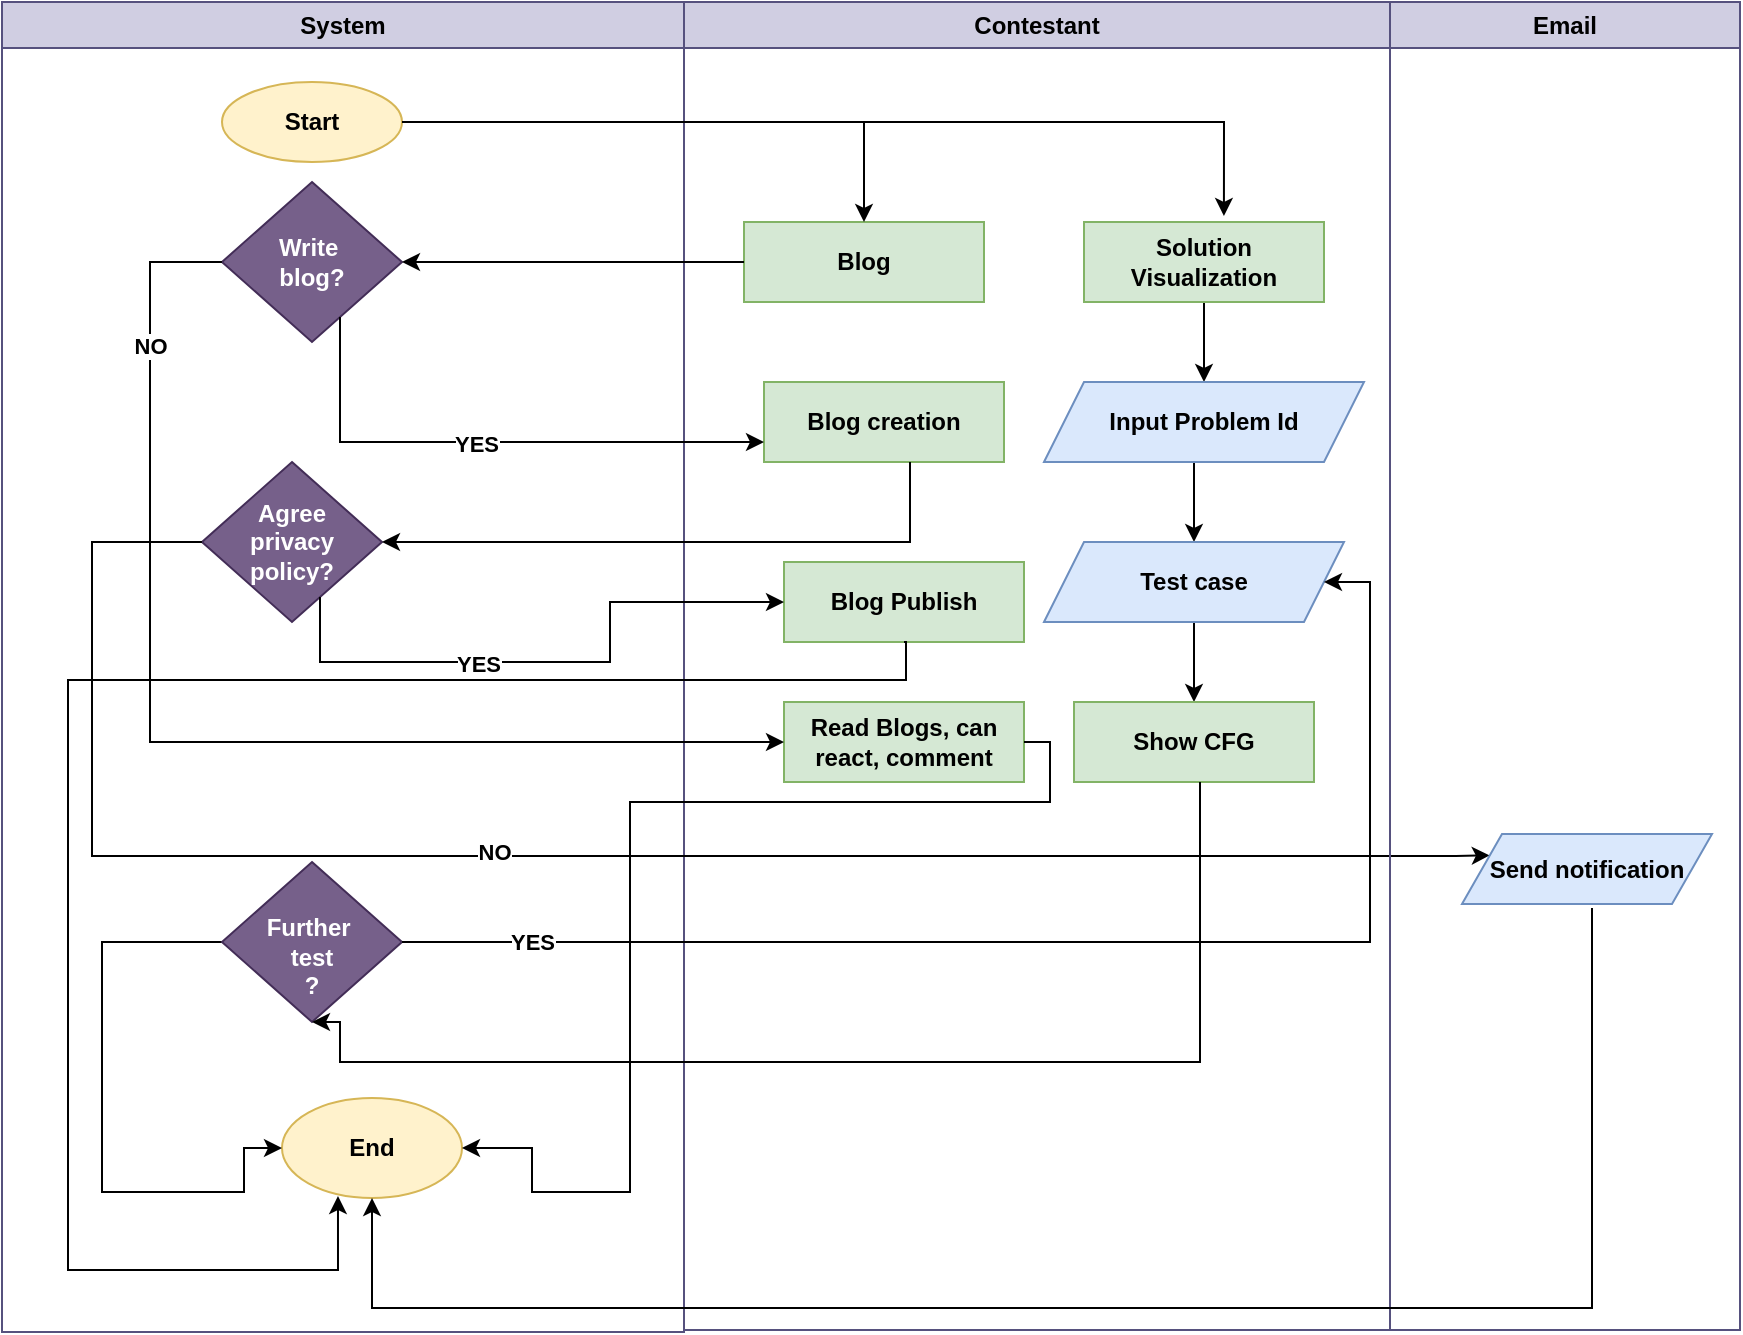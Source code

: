 <mxfile version="24.1.0" type="device">
  <diagram id="fUsG94EvhEGdSPEHHNws" name="Page-1">
    <mxGraphModel dx="1290" dy="565" grid="0" gridSize="10" guides="1" tooltips="1" connect="1" arrows="1" fold="1" page="1" pageScale="1" pageWidth="1100" pageHeight="850" math="0" shadow="0">
      <root>
        <mxCell id="0" />
        <mxCell id="1" parent="0" />
        <mxCell id="FKABz8LRdFYz_HOqZr8X-1" value="System" style="swimlane;whiteSpace=wrap;html=1;fillColor=#d0cee2;strokeColor=#56517e;" parent="1" vertex="1">
          <mxGeometry x="196" y="50" width="341" height="665" as="geometry" />
        </mxCell>
        <mxCell id="FKABz8LRdFYz_HOqZr8X-3" value="&lt;b&gt;Start&lt;/b&gt;" style="ellipse;whiteSpace=wrap;html=1;fillColor=#fff2cc;strokeColor=#d6b656;" parent="FKABz8LRdFYz_HOqZr8X-1" vertex="1">
          <mxGeometry x="110" y="40" width="90" height="40" as="geometry" />
        </mxCell>
        <mxCell id="FKABz8LRdFYz_HOqZr8X-7" value="&lt;b&gt;Write&amp;nbsp;&lt;/b&gt;&lt;div&gt;&lt;b&gt;blog?&lt;/b&gt;&lt;/div&gt;" style="rhombus;whiteSpace=wrap;html=1;fillColor=#76608a;strokeColor=#432D57;fontColor=#ffffff;" parent="FKABz8LRdFYz_HOqZr8X-1" vertex="1">
          <mxGeometry x="110" y="90" width="90" height="80" as="geometry" />
        </mxCell>
        <mxCell id="FKABz8LRdFYz_HOqZr8X-13" value="&lt;b&gt;Agree&lt;/b&gt;&lt;div&gt;&lt;b&gt;privacy&lt;/b&gt;&lt;br&gt;&lt;div&gt;&lt;b&gt;policy?&lt;/b&gt;&lt;/div&gt;&lt;/div&gt;" style="rhombus;whiteSpace=wrap;html=1;fillColor=#76608a;strokeColor=#432D57;fontColor=#ffffff;" parent="FKABz8LRdFYz_HOqZr8X-1" vertex="1">
          <mxGeometry x="100" y="230" width="90" height="80" as="geometry" />
        </mxCell>
        <mxCell id="FKABz8LRdFYz_HOqZr8X-21" value="&lt;b&gt;End&lt;/b&gt;" style="ellipse;whiteSpace=wrap;html=1;fillColor=#fff2cc;strokeColor=#d6b656;" parent="FKABz8LRdFYz_HOqZr8X-1" vertex="1">
          <mxGeometry x="140" y="548" width="90" height="50" as="geometry" />
        </mxCell>
        <mxCell id="FKABz8LRdFYz_HOqZr8X-95" style="edgeStyle=orthogonalEdgeStyle;rounded=0;orthogonalLoop=1;jettySize=auto;html=1;entryX=0;entryY=0.5;entryDx=0;entryDy=0;" parent="FKABz8LRdFYz_HOqZr8X-1" source="FKABz8LRdFYz_HOqZr8X-89" target="FKABz8LRdFYz_HOqZr8X-21" edge="1">
          <mxGeometry relative="1" as="geometry">
            <Array as="points">
              <mxPoint x="50" y="470" />
              <mxPoint x="50" y="595" />
              <mxPoint x="121" y="595" />
              <mxPoint x="121" y="573" />
            </Array>
          </mxGeometry>
        </mxCell>
        <mxCell id="FKABz8LRdFYz_HOqZr8X-89" value="&lt;b&gt;&amp;nbsp;&lt;/b&gt;&lt;div&gt;&lt;b&gt;Further&amp;nbsp;&lt;/b&gt;&lt;div&gt;&lt;b&gt;test&lt;/b&gt;&lt;div&gt;&lt;b&gt;?&lt;/b&gt;&lt;/div&gt;&lt;/div&gt;&lt;/div&gt;" style="rhombus;whiteSpace=wrap;html=1;fillColor=#76608a;strokeColor=#432D57;fontColor=#ffffff;" parent="FKABz8LRdFYz_HOqZr8X-1" vertex="1">
          <mxGeometry x="110" y="430" width="90" height="80" as="geometry" />
        </mxCell>
        <mxCell id="FKABz8LRdFYz_HOqZr8X-2" value="Contestant" style="swimlane;whiteSpace=wrap;html=1;startSize=23;fillColor=#d0cee2;strokeColor=#56517e;" parent="1" vertex="1">
          <mxGeometry x="537" y="50" width="353" height="664" as="geometry" />
        </mxCell>
        <mxCell id="FKABz8LRdFYz_HOqZr8X-4" value="&lt;b&gt;Blog&lt;/b&gt;" style="rounded=0;whiteSpace=wrap;html=1;fillColor=#d5e8d4;strokeColor=#82b366;" parent="FKABz8LRdFYz_HOqZr8X-2" vertex="1">
          <mxGeometry x="30" y="110" width="120" height="40" as="geometry" />
        </mxCell>
        <mxCell id="FKABz8LRdFYz_HOqZr8X-75" style="edgeStyle=orthogonalEdgeStyle;rounded=0;orthogonalLoop=1;jettySize=auto;html=1;exitX=0.5;exitY=1;exitDx=0;exitDy=0;entryX=0.5;entryY=0;entryDx=0;entryDy=0;" parent="FKABz8LRdFYz_HOqZr8X-2" source="FKABz8LRdFYz_HOqZr8X-5" target="FKABz8LRdFYz_HOqZr8X-74" edge="1">
          <mxGeometry relative="1" as="geometry" />
        </mxCell>
        <mxCell id="FKABz8LRdFYz_HOqZr8X-5" value="&lt;b&gt;Solution Visualization&lt;/b&gt;" style="rounded=0;whiteSpace=wrap;html=1;fillColor=#d5e8d4;strokeColor=#82b366;" parent="FKABz8LRdFYz_HOqZr8X-2" vertex="1">
          <mxGeometry x="200" y="110" width="120" height="40" as="geometry" />
        </mxCell>
        <mxCell id="FKABz8LRdFYz_HOqZr8X-9" value="&lt;b&gt;Blog creation&lt;/b&gt;" style="rounded=0;whiteSpace=wrap;html=1;fillColor=#d5e8d4;strokeColor=#82b366;" parent="FKABz8LRdFYz_HOqZr8X-2" vertex="1">
          <mxGeometry x="40" y="190" width="120" height="40" as="geometry" />
        </mxCell>
        <mxCell id="FKABz8LRdFYz_HOqZr8X-12" value="&lt;b&gt;Read Blogs, can react, comment&lt;/b&gt;" style="rounded=0;whiteSpace=wrap;html=1;fillColor=#d5e8d4;strokeColor=#82b366;" parent="FKABz8LRdFYz_HOqZr8X-2" vertex="1">
          <mxGeometry x="50" y="350" width="120" height="40" as="geometry" />
        </mxCell>
        <mxCell id="FKABz8LRdFYz_HOqZr8X-15" value="&lt;b&gt;Blog Publish&lt;/b&gt;" style="rounded=0;whiteSpace=wrap;html=1;fillColor=#d5e8d4;strokeColor=#82b366;" parent="FKABz8LRdFYz_HOqZr8X-2" vertex="1">
          <mxGeometry x="50" y="280" width="120" height="40" as="geometry" />
        </mxCell>
        <mxCell id="FKABz8LRdFYz_HOqZr8X-73" value="" style="endArrow=classic;html=1;rounded=0;" parent="FKABz8LRdFYz_HOqZr8X-2" target="FKABz8LRdFYz_HOqZr8X-4" edge="1">
          <mxGeometry width="50" height="50" relative="1" as="geometry">
            <mxPoint x="90" y="60" as="sourcePoint" />
            <mxPoint x="120" y="10" as="targetPoint" />
          </mxGeometry>
        </mxCell>
        <mxCell id="FKABz8LRdFYz_HOqZr8X-81" style="edgeStyle=orthogonalEdgeStyle;rounded=0;orthogonalLoop=1;jettySize=auto;html=1;" parent="FKABz8LRdFYz_HOqZr8X-2" source="FKABz8LRdFYz_HOqZr8X-74" target="FKABz8LRdFYz_HOqZr8X-76" edge="1">
          <mxGeometry relative="1" as="geometry">
            <Array as="points">
              <mxPoint x="255" y="240" />
              <mxPoint x="255" y="240" />
            </Array>
          </mxGeometry>
        </mxCell>
        <mxCell id="FKABz8LRdFYz_HOqZr8X-74" value="&lt;b&gt;Input Problem Id&lt;/b&gt;" style="shape=parallelogram;perimeter=parallelogramPerimeter;whiteSpace=wrap;html=1;fixedSize=1;fillColor=#dae8fc;strokeColor=#6c8ebf;" parent="FKABz8LRdFYz_HOqZr8X-2" vertex="1">
          <mxGeometry x="180" y="190" width="160" height="40" as="geometry" />
        </mxCell>
        <mxCell id="FKABz8LRdFYz_HOqZr8X-88" style="edgeStyle=orthogonalEdgeStyle;rounded=0;orthogonalLoop=1;jettySize=auto;html=1;entryX=0.5;entryY=0;entryDx=0;entryDy=0;" parent="FKABz8LRdFYz_HOqZr8X-2" source="FKABz8LRdFYz_HOqZr8X-76" target="FKABz8LRdFYz_HOqZr8X-87" edge="1">
          <mxGeometry relative="1" as="geometry" />
        </mxCell>
        <mxCell id="FKABz8LRdFYz_HOqZr8X-76" value="&lt;b style=&quot;background-color: initial;&quot;&gt;Test case&lt;/b&gt;" style="shape=parallelogram;perimeter=parallelogramPerimeter;whiteSpace=wrap;html=1;fixedSize=1;fillColor=#dae8fc;strokeColor=#6c8ebf;" parent="FKABz8LRdFYz_HOqZr8X-2" vertex="1">
          <mxGeometry x="180" y="270" width="150" height="40" as="geometry" />
        </mxCell>
        <mxCell id="FKABz8LRdFYz_HOqZr8X-87" value="&lt;b&gt;Show CFG&lt;/b&gt;" style="rounded=0;whiteSpace=wrap;html=1;fillColor=#d5e8d4;strokeColor=#82b366;" parent="FKABz8LRdFYz_HOqZr8X-2" vertex="1">
          <mxGeometry x="195" y="350" width="120" height="40" as="geometry" />
        </mxCell>
        <mxCell id="FKABz8LRdFYz_HOqZr8X-8" style="edgeStyle=orthogonalEdgeStyle;rounded=0;orthogonalLoop=1;jettySize=auto;html=1;entryX=1;entryY=0.5;entryDx=0;entryDy=0;" parent="1" source="FKABz8LRdFYz_HOqZr8X-4" target="FKABz8LRdFYz_HOqZr8X-7" edge="1">
          <mxGeometry relative="1" as="geometry" />
        </mxCell>
        <mxCell id="FKABz8LRdFYz_HOqZr8X-10" style="edgeStyle=orthogonalEdgeStyle;rounded=0;orthogonalLoop=1;jettySize=auto;html=1;entryX=0;entryY=0.75;entryDx=0;entryDy=0;" parent="1" source="FKABz8LRdFYz_HOqZr8X-7" target="FKABz8LRdFYz_HOqZr8X-9" edge="1">
          <mxGeometry relative="1" as="geometry">
            <Array as="points">
              <mxPoint x="365" y="270" />
            </Array>
          </mxGeometry>
        </mxCell>
        <mxCell id="FKABz8LRdFYz_HOqZr8X-11" value="&lt;b&gt;YES&lt;/b&gt;" style="edgeLabel;html=1;align=center;verticalAlign=middle;resizable=0;points=[];" parent="FKABz8LRdFYz_HOqZr8X-10" vertex="1" connectable="0">
          <mxGeometry x="-0.049" y="-1" relative="1" as="geometry">
            <mxPoint as="offset" />
          </mxGeometry>
        </mxCell>
        <mxCell id="FKABz8LRdFYz_HOqZr8X-14" style="edgeStyle=orthogonalEdgeStyle;rounded=0;orthogonalLoop=1;jettySize=auto;html=1;" parent="1" source="FKABz8LRdFYz_HOqZr8X-9" target="FKABz8LRdFYz_HOqZr8X-13" edge="1">
          <mxGeometry relative="1" as="geometry">
            <Array as="points">
              <mxPoint x="650" y="320" />
            </Array>
          </mxGeometry>
        </mxCell>
        <mxCell id="FKABz8LRdFYz_HOqZr8X-16" style="edgeStyle=orthogonalEdgeStyle;rounded=0;orthogonalLoop=1;jettySize=auto;html=1;entryX=0;entryY=0.5;entryDx=0;entryDy=0;" parent="1" source="FKABz8LRdFYz_HOqZr8X-13" target="FKABz8LRdFYz_HOqZr8X-15" edge="1">
          <mxGeometry relative="1" as="geometry">
            <Array as="points">
              <mxPoint x="355" y="380" />
              <mxPoint x="500" y="380" />
              <mxPoint x="500" y="350" />
            </Array>
          </mxGeometry>
        </mxCell>
        <mxCell id="FKABz8LRdFYz_HOqZr8X-17" value="&lt;b&gt;YES&lt;/b&gt;" style="edgeLabel;html=1;align=center;verticalAlign=middle;resizable=0;points=[];" parent="FKABz8LRdFYz_HOqZr8X-16" vertex="1" connectable="0">
          <mxGeometry x="-0.242" y="-1" relative="1" as="geometry">
            <mxPoint as="offset" />
          </mxGeometry>
        </mxCell>
        <mxCell id="FKABz8LRdFYz_HOqZr8X-18" style="edgeStyle=orthogonalEdgeStyle;rounded=0;orthogonalLoop=1;jettySize=auto;html=1;entryX=0;entryY=0.5;entryDx=0;entryDy=0;" parent="1" source="FKABz8LRdFYz_HOqZr8X-7" target="FKABz8LRdFYz_HOqZr8X-12" edge="1">
          <mxGeometry relative="1" as="geometry">
            <Array as="points">
              <mxPoint x="270" y="180" />
              <mxPoint x="270" y="420" />
            </Array>
          </mxGeometry>
        </mxCell>
        <mxCell id="FKABz8LRdFYz_HOqZr8X-20" value="&lt;b&gt;NO&lt;/b&gt;" style="edgeLabel;html=1;align=center;verticalAlign=middle;resizable=0;points=[];" parent="FKABz8LRdFYz_HOqZr8X-18" vertex="1" connectable="0">
          <mxGeometry x="-0.739" relative="1" as="geometry">
            <mxPoint as="offset" />
          </mxGeometry>
        </mxCell>
        <mxCell id="FKABz8LRdFYz_HOqZr8X-72" style="edgeStyle=orthogonalEdgeStyle;rounded=0;orthogonalLoop=1;jettySize=auto;html=1;entryX=0.583;entryY=-0.075;entryDx=0;entryDy=0;entryPerimeter=0;" parent="1" source="FKABz8LRdFYz_HOqZr8X-3" target="FKABz8LRdFYz_HOqZr8X-5" edge="1">
          <mxGeometry relative="1" as="geometry" />
        </mxCell>
        <mxCell id="FKABz8LRdFYz_HOqZr8X-90" style="edgeStyle=orthogonalEdgeStyle;rounded=0;orthogonalLoop=1;jettySize=auto;html=1;entryX=0;entryY=0.25;entryDx=0;entryDy=0;" parent="1" source="FKABz8LRdFYz_HOqZr8X-13" target="lrt2VNxUJVKjfaPsvh34-2" edge="1">
          <mxGeometry relative="1" as="geometry">
            <mxPoint x="593.12" y="477.395" as="targetPoint" />
            <Array as="points">
              <mxPoint x="241" y="320" />
              <mxPoint x="241" y="477" />
              <mxPoint x="923" y="477" />
            </Array>
          </mxGeometry>
        </mxCell>
        <mxCell id="lrt2VNxUJVKjfaPsvh34-4" value="&lt;b&gt;NO&lt;/b&gt;" style="edgeLabel;html=1;align=center;verticalAlign=middle;resizable=0;points=[];" parent="FKABz8LRdFYz_HOqZr8X-90" vertex="1" connectable="0">
          <mxGeometry x="-0.094" y="2" relative="1" as="geometry">
            <mxPoint as="offset" />
          </mxGeometry>
        </mxCell>
        <mxCell id="FKABz8LRdFYz_HOqZr8X-92" style="edgeStyle=orthogonalEdgeStyle;rounded=0;orthogonalLoop=1;jettySize=auto;html=1;entryX=0.5;entryY=1;entryDx=0;entryDy=0;" parent="1" source="FKABz8LRdFYz_HOqZr8X-87" target="FKABz8LRdFYz_HOqZr8X-89" edge="1">
          <mxGeometry relative="1" as="geometry">
            <Array as="points">
              <mxPoint x="795" y="580" />
              <mxPoint x="365" y="580" />
            </Array>
          </mxGeometry>
        </mxCell>
        <mxCell id="FKABz8LRdFYz_HOqZr8X-93" style="edgeStyle=orthogonalEdgeStyle;rounded=0;orthogonalLoop=1;jettySize=auto;html=1;entryX=1;entryY=0.5;entryDx=0;entryDy=0;" parent="1" source="FKABz8LRdFYz_HOqZr8X-89" target="FKABz8LRdFYz_HOqZr8X-76" edge="1">
          <mxGeometry relative="1" as="geometry">
            <mxPoint x="880" y="340" as="targetPoint" />
            <Array as="points">
              <mxPoint x="880" y="520" />
              <mxPoint x="880" y="340" />
            </Array>
          </mxGeometry>
        </mxCell>
        <mxCell id="FKABz8LRdFYz_HOqZr8X-94" value="&lt;b&gt;YES&lt;/b&gt;" style="edgeLabel;html=1;align=center;verticalAlign=middle;resizable=0;points=[];" parent="FKABz8LRdFYz_HOqZr8X-93" vertex="1" connectable="0">
          <mxGeometry x="-0.812" relative="1" as="geometry">
            <mxPoint as="offset" />
          </mxGeometry>
        </mxCell>
        <mxCell id="FKABz8LRdFYz_HOqZr8X-98" style="edgeStyle=orthogonalEdgeStyle;rounded=0;orthogonalLoop=1;jettySize=auto;html=1;entryX=1;entryY=0.5;entryDx=0;entryDy=0;" parent="1" source="FKABz8LRdFYz_HOqZr8X-12" target="FKABz8LRdFYz_HOqZr8X-21" edge="1">
          <mxGeometry relative="1" as="geometry">
            <Array as="points">
              <mxPoint x="720" y="420" />
              <mxPoint x="720" y="450" />
              <mxPoint x="510" y="450" />
              <mxPoint x="510" y="645" />
              <mxPoint x="461" y="645" />
              <mxPoint x="461" y="623" />
            </Array>
          </mxGeometry>
        </mxCell>
        <mxCell id="lrt2VNxUJVKjfaPsvh34-1" value="Email" style="swimlane;whiteSpace=wrap;html=1;fillColor=#d0cee2;strokeColor=#56517e;" parent="1" vertex="1">
          <mxGeometry x="890" y="50" width="175" height="664" as="geometry" />
        </mxCell>
        <mxCell id="lrt2VNxUJVKjfaPsvh34-2" value="&lt;b&gt;Send notification&lt;/b&gt;" style="shape=parallelogram;perimeter=parallelogramPerimeter;whiteSpace=wrap;html=1;fixedSize=1;fillColor=#dae8fc;strokeColor=#6c8ebf;" parent="lrt2VNxUJVKjfaPsvh34-1" vertex="1">
          <mxGeometry x="36" y="416" width="125" height="35" as="geometry" />
        </mxCell>
        <mxCell id="lrt2VNxUJVKjfaPsvh34-3" style="edgeStyle=orthogonalEdgeStyle;rounded=0;orthogonalLoop=1;jettySize=auto;html=1;entryX=0.5;entryY=1;entryDx=0;entryDy=0;" parent="1" target="FKABz8LRdFYz_HOqZr8X-21" edge="1">
          <mxGeometry relative="1" as="geometry">
            <mxPoint x="991" y="503" as="sourcePoint" />
            <Array as="points">
              <mxPoint x="991" y="703" />
              <mxPoint x="381" y="703" />
            </Array>
          </mxGeometry>
        </mxCell>
        <mxCell id="FKABz8LRdFYz_HOqZr8X-99" style="edgeStyle=orthogonalEdgeStyle;rounded=0;orthogonalLoop=1;jettySize=auto;html=1;entryX=0.311;entryY=0.98;entryDx=0;entryDy=0;entryPerimeter=0;exitX=0.5;exitY=1;exitDx=0;exitDy=0;" parent="1" source="FKABz8LRdFYz_HOqZr8X-15" target="FKABz8LRdFYz_HOqZr8X-21" edge="1">
          <mxGeometry relative="1" as="geometry">
            <mxPoint x="337.18" y="671.678" as="targetPoint" />
            <Array as="points">
              <mxPoint x="648" y="370" />
              <mxPoint x="648" y="389" />
              <mxPoint x="229" y="389" />
              <mxPoint x="229" y="684" />
              <mxPoint x="364" y="684" />
            </Array>
            <mxPoint x="648" y="379" as="sourcePoint" />
          </mxGeometry>
        </mxCell>
      </root>
    </mxGraphModel>
  </diagram>
</mxfile>
